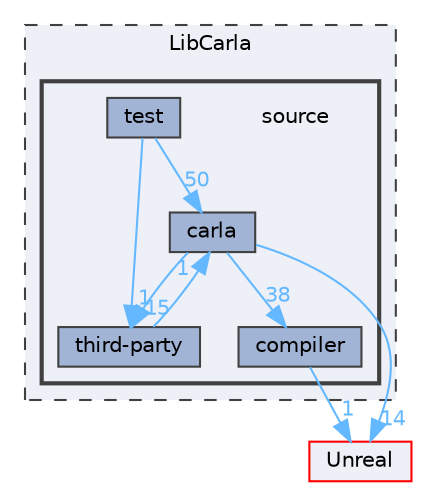 digraph "source"
{
 // INTERACTIVE_SVG=YES
 // LATEX_PDF_SIZE
  bgcolor="transparent";
  edge [fontname=Helvetica,fontsize=10,labelfontname=Helvetica,labelfontsize=10];
  node [fontname=Helvetica,fontsize=10,shape=box,height=0.2,width=0.4];
  compound=true
  subgraph clusterdir_1604d568fa4d964dfa9079b701bbfa07 {
    graph [ bgcolor="#edf0f7", pencolor="grey25", label="LibCarla", fontname=Helvetica,fontsize=10 style="filled,dashed", URL="dir_1604d568fa4d964dfa9079b701bbfa07.html",tooltip=""]
  subgraph clusterdir_b9166249188ce33115fd7d5eed1849f2 {
    graph [ bgcolor="#edf0f7", pencolor="grey25", label="", fontname=Helvetica,fontsize=10 style="filled,bold", URL="dir_b9166249188ce33115fd7d5eed1849f2.html",tooltip=""]
    dir_b9166249188ce33115fd7d5eed1849f2 [shape=plaintext, label="source"];
  dir_b14cdd661f9a7048a44f1771cd402401 [label="carla", fillcolor="#a2b4d6", color="grey25", style="filled", URL="dir_b14cdd661f9a7048a44f1771cd402401.html",tooltip=""];
  dir_34055573afe2015eca69f034a188d4ce [label="compiler", fillcolor="#a2b4d6", color="grey25", style="filled", URL="dir_34055573afe2015eca69f034a188d4ce.html",tooltip=""];
  dir_97b9e7c0fcfa3758b809c516b8cd633b [label="test", fillcolor="#a2b4d6", color="grey25", style="filled", URL="dir_97b9e7c0fcfa3758b809c516b8cd633b.html",tooltip=""];
  dir_cb41432ea01ddbb1240623c7c0fff85f [label="third-party", fillcolor="#a2b4d6", color="grey25", style="filled", URL="dir_cb41432ea01ddbb1240623c7c0fff85f.html",tooltip=""];
  }
  }
  dir_2d15d0715a2692171bd03ed14a4a79af [label="Unreal", fillcolor="#edf0f7", color="red", style="filled", URL="dir_2d15d0715a2692171bd03ed14a4a79af.html",tooltip=""];
  dir_b14cdd661f9a7048a44f1771cd402401->dir_34055573afe2015eca69f034a188d4ce [headlabel="38", labeldistance=1.5 headhref="dir_000005_000012.html" href="dir_000005_000012.html" color="steelblue1" fontcolor="steelblue1"];
  dir_b14cdd661f9a7048a44f1771cd402401->dir_cb41432ea01ddbb1240623c7c0fff85f [headlabel="15", labeldistance=1.5 headhref="dir_000005_000061.html" href="dir_000005_000061.html" color="steelblue1" fontcolor="steelblue1"];
  dir_b14cdd661f9a7048a44f1771cd402401->dir_2d15d0715a2692171bd03ed14a4a79af [headlabel="14", labeldistance=1.5 headhref="dir_000005_000067.html" href="dir_000005_000067.html" color="steelblue1" fontcolor="steelblue1"];
  dir_34055573afe2015eca69f034a188d4ce->dir_2d15d0715a2692171bd03ed14a4a79af [headlabel="1", labeldistance=1.5 headhref="dir_000012_000067.html" href="dir_000012_000067.html" color="steelblue1" fontcolor="steelblue1"];
  dir_97b9e7c0fcfa3758b809c516b8cd633b->dir_b14cdd661f9a7048a44f1771cd402401 [headlabel="50", labeldistance=1.5 headhref="dir_000060_000005.html" href="dir_000060_000005.html" color="steelblue1" fontcolor="steelblue1"];
  dir_97b9e7c0fcfa3758b809c516b8cd633b->dir_cb41432ea01ddbb1240623c7c0fff85f [headlabel="1", labeldistance=1.5 headhref="dir_000060_000061.html" href="dir_000060_000061.html" color="steelblue1" fontcolor="steelblue1"];
  dir_cb41432ea01ddbb1240623c7c0fff85f->dir_b14cdd661f9a7048a44f1771cd402401 [headlabel="1", labeldistance=1.5 headhref="dir_000061_000005.html" href="dir_000061_000005.html" color="steelblue1" fontcolor="steelblue1"];
}

